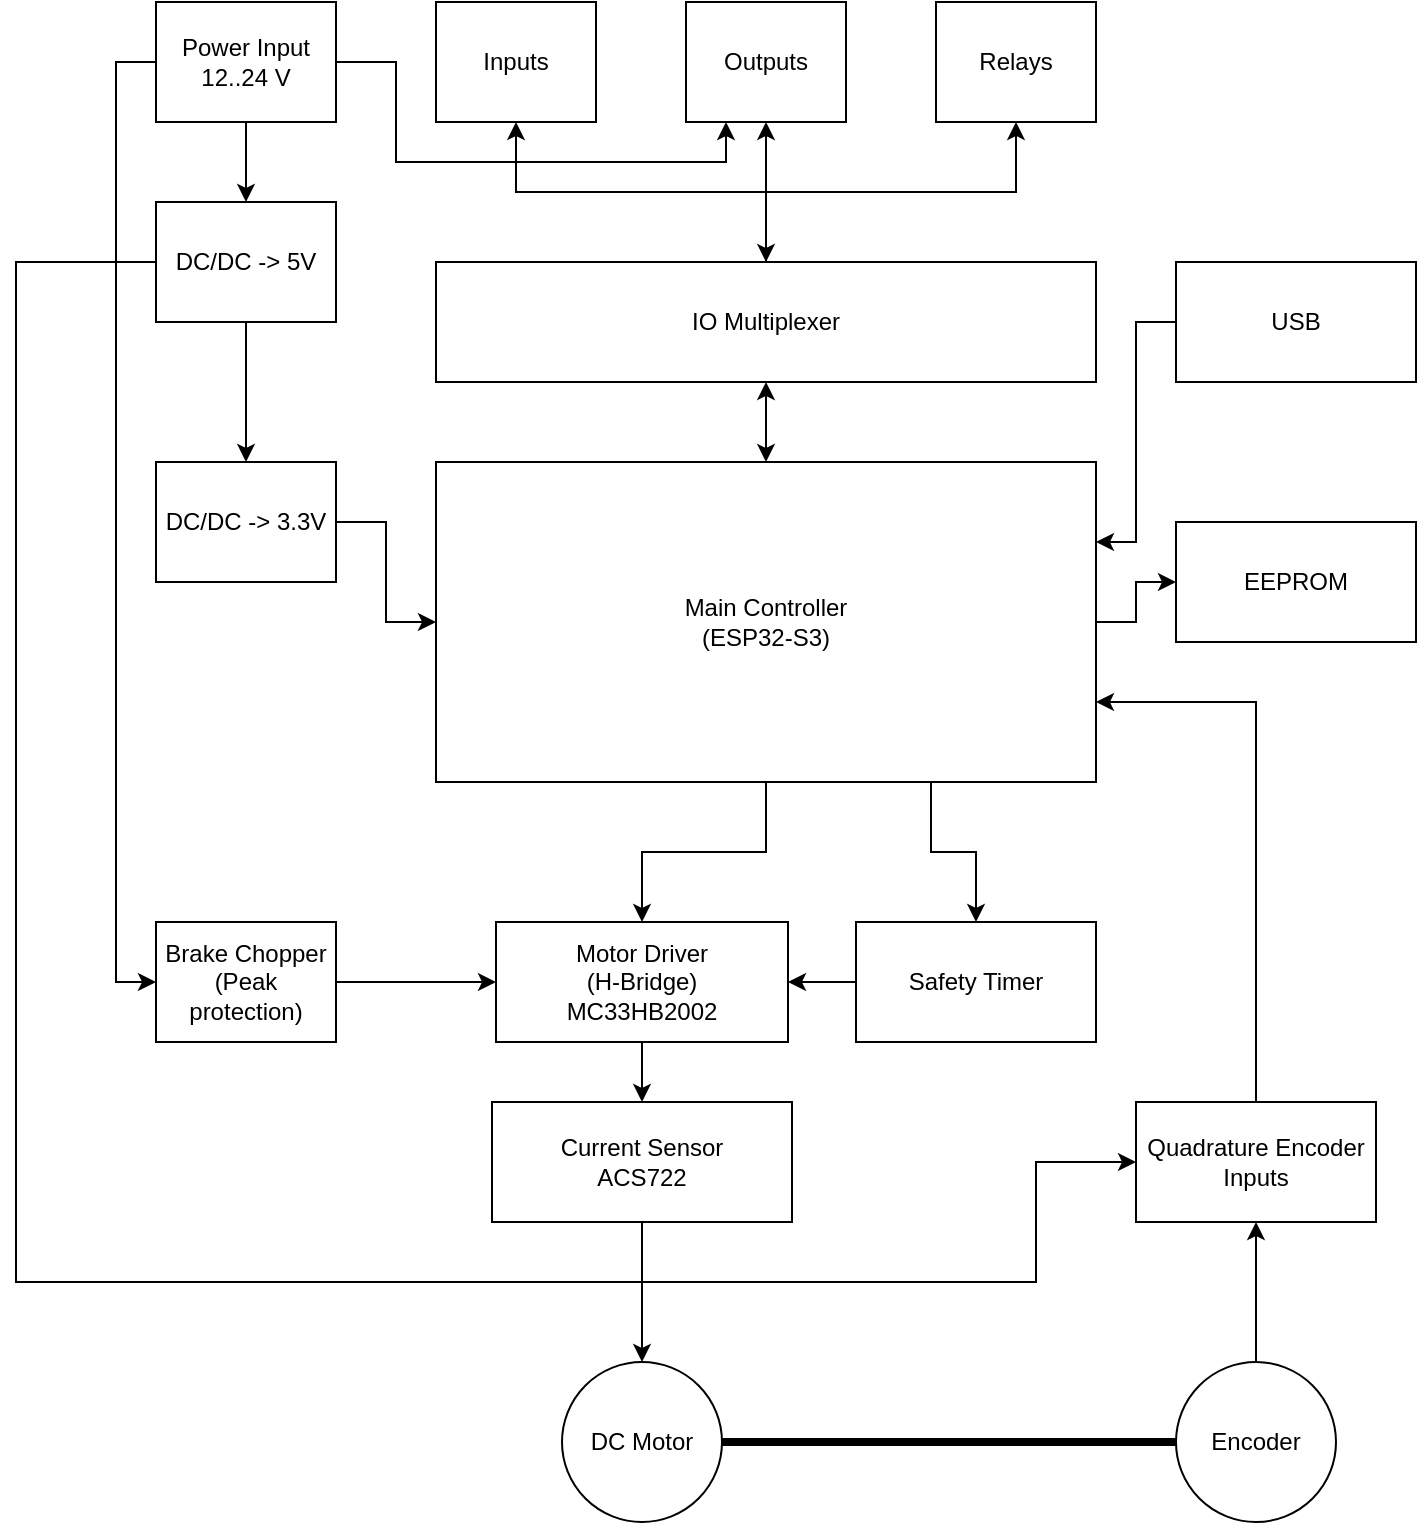 <mxfile version="26.0.16">
  <diagram name="Seite-1" id="IghHIZ3gQxjyk7p579Mx">
    <mxGraphModel dx="1434" dy="906" grid="1" gridSize="10" guides="1" tooltips="1" connect="1" arrows="1" fold="1" page="1" pageScale="1" pageWidth="827" pageHeight="1169" math="0" shadow="0">
      <root>
        <mxCell id="0" />
        <mxCell id="1" parent="0" />
        <mxCell id="codebsE8NjIQuSEAx2qu-31" style="edgeStyle=orthogonalEdgeStyle;rounded=0;orthogonalLoop=1;jettySize=auto;html=1;exitX=0.75;exitY=1;exitDx=0;exitDy=0;" edge="1" parent="1" source="codebsE8NjIQuSEAx2qu-1" target="codebsE8NjIQuSEAx2qu-6">
          <mxGeometry relative="1" as="geometry" />
        </mxCell>
        <mxCell id="codebsE8NjIQuSEAx2qu-32" style="edgeStyle=orthogonalEdgeStyle;rounded=0;orthogonalLoop=1;jettySize=auto;html=1;entryX=0.5;entryY=0;entryDx=0;entryDy=0;" edge="1" parent="1" source="codebsE8NjIQuSEAx2qu-1" target="codebsE8NjIQuSEAx2qu-2">
          <mxGeometry relative="1" as="geometry" />
        </mxCell>
        <mxCell id="codebsE8NjIQuSEAx2qu-33" style="edgeStyle=orthogonalEdgeStyle;rounded=0;orthogonalLoop=1;jettySize=auto;html=1;entryX=0;entryY=0.5;entryDx=0;entryDy=0;" edge="1" parent="1" source="codebsE8NjIQuSEAx2qu-1" target="codebsE8NjIQuSEAx2qu-18">
          <mxGeometry relative="1" as="geometry" />
        </mxCell>
        <mxCell id="codebsE8NjIQuSEAx2qu-34" style="edgeStyle=orthogonalEdgeStyle;rounded=0;orthogonalLoop=1;jettySize=auto;html=1;entryX=0.5;entryY=1;entryDx=0;entryDy=0;startArrow=classic;startFill=1;" edge="1" parent="1" source="codebsE8NjIQuSEAx2qu-1" target="codebsE8NjIQuSEAx2qu-17">
          <mxGeometry relative="1" as="geometry" />
        </mxCell>
        <mxCell id="codebsE8NjIQuSEAx2qu-1" value="Main Controller&lt;br&gt;(ESP32-S3)" style="rounded=0;whiteSpace=wrap;html=1;" vertex="1" parent="1">
          <mxGeometry x="320" y="390" width="330" height="160" as="geometry" />
        </mxCell>
        <mxCell id="codebsE8NjIQuSEAx2qu-27" style="edgeStyle=orthogonalEdgeStyle;rounded=0;orthogonalLoop=1;jettySize=auto;html=1;" edge="1" parent="1" source="codebsE8NjIQuSEAx2qu-2" target="codebsE8NjIQuSEAx2qu-4">
          <mxGeometry relative="1" as="geometry" />
        </mxCell>
        <mxCell id="codebsE8NjIQuSEAx2qu-2" value="Motor Driver&lt;br&gt;(H-Bridge)&lt;br&gt;MC33HB2002" style="rounded=0;whiteSpace=wrap;html=1;" vertex="1" parent="1">
          <mxGeometry x="350" y="620" width="146" height="60" as="geometry" />
        </mxCell>
        <mxCell id="codebsE8NjIQuSEAx2qu-28" style="edgeStyle=orthogonalEdgeStyle;rounded=0;orthogonalLoop=1;jettySize=auto;html=1;entryX=0.5;entryY=0;entryDx=0;entryDy=0;" edge="1" parent="1" source="codebsE8NjIQuSEAx2qu-4" target="codebsE8NjIQuSEAx2qu-5">
          <mxGeometry relative="1" as="geometry" />
        </mxCell>
        <mxCell id="codebsE8NjIQuSEAx2qu-4" value="Current Sensor&lt;br&gt;ACS722" style="rounded=0;whiteSpace=wrap;html=1;" vertex="1" parent="1">
          <mxGeometry x="348" y="710" width="150" height="60" as="geometry" />
        </mxCell>
        <mxCell id="codebsE8NjIQuSEAx2qu-12" style="edgeStyle=orthogonalEdgeStyle;rounded=0;orthogonalLoop=1;jettySize=auto;html=1;endArrow=none;startFill=0;strokeWidth=4;" edge="1" parent="1" source="codebsE8NjIQuSEAx2qu-5" target="codebsE8NjIQuSEAx2qu-10">
          <mxGeometry relative="1" as="geometry" />
        </mxCell>
        <mxCell id="codebsE8NjIQuSEAx2qu-5" value="DC Motor" style="ellipse;whiteSpace=wrap;html=1;aspect=fixed;" vertex="1" parent="1">
          <mxGeometry x="383" y="840" width="80" height="80" as="geometry" />
        </mxCell>
        <mxCell id="codebsE8NjIQuSEAx2qu-30" style="edgeStyle=orthogonalEdgeStyle;rounded=0;orthogonalLoop=1;jettySize=auto;html=1;" edge="1" parent="1" source="codebsE8NjIQuSEAx2qu-6" target="codebsE8NjIQuSEAx2qu-2">
          <mxGeometry relative="1" as="geometry" />
        </mxCell>
        <mxCell id="codebsE8NjIQuSEAx2qu-6" value="Safety Timer" style="rounded=0;whiteSpace=wrap;html=1;" vertex="1" parent="1">
          <mxGeometry x="530" y="620" width="120" height="60" as="geometry" />
        </mxCell>
        <mxCell id="codebsE8NjIQuSEAx2qu-7" value="Inputs" style="rounded=0;whiteSpace=wrap;html=1;" vertex="1" parent="1">
          <mxGeometry x="320" y="160" width="80" height="60" as="geometry" />
        </mxCell>
        <mxCell id="codebsE8NjIQuSEAx2qu-8" value="Outputs" style="rounded=0;whiteSpace=wrap;html=1;" vertex="1" parent="1">
          <mxGeometry x="445" y="160" width="80" height="60" as="geometry" />
        </mxCell>
        <mxCell id="codebsE8NjIQuSEAx2qu-41" style="edgeStyle=orthogonalEdgeStyle;rounded=0;orthogonalLoop=1;jettySize=auto;html=1;entryX=1;entryY=0.75;entryDx=0;entryDy=0;" edge="1" parent="1" source="codebsE8NjIQuSEAx2qu-9" target="codebsE8NjIQuSEAx2qu-1">
          <mxGeometry relative="1" as="geometry">
            <Array as="points">
              <mxPoint x="730" y="510" />
            </Array>
          </mxGeometry>
        </mxCell>
        <mxCell id="codebsE8NjIQuSEAx2qu-9" value="Quadrature Encoder Inputs" style="rounded=0;whiteSpace=wrap;html=1;" vertex="1" parent="1">
          <mxGeometry x="670" y="710" width="120" height="60" as="geometry" />
        </mxCell>
        <mxCell id="codebsE8NjIQuSEAx2qu-29" style="edgeStyle=orthogonalEdgeStyle;rounded=0;orthogonalLoop=1;jettySize=auto;html=1;entryX=0.5;entryY=1;entryDx=0;entryDy=0;" edge="1" parent="1" source="codebsE8NjIQuSEAx2qu-10" target="codebsE8NjIQuSEAx2qu-9">
          <mxGeometry relative="1" as="geometry" />
        </mxCell>
        <mxCell id="codebsE8NjIQuSEAx2qu-10" value="Encoder" style="ellipse;whiteSpace=wrap;html=1;aspect=fixed;" vertex="1" parent="1">
          <mxGeometry x="690" y="840" width="80" height="80" as="geometry" />
        </mxCell>
        <mxCell id="codebsE8NjIQuSEAx2qu-13" value="Relays" style="rounded=0;whiteSpace=wrap;html=1;" vertex="1" parent="1">
          <mxGeometry x="570" y="160" width="80" height="60" as="geometry" />
        </mxCell>
        <mxCell id="codebsE8NjIQuSEAx2qu-21" style="edgeStyle=orthogonalEdgeStyle;rounded=0;orthogonalLoop=1;jettySize=auto;html=1;" edge="1" parent="1" source="codebsE8NjIQuSEAx2qu-14" target="codebsE8NjIQuSEAx2qu-15">
          <mxGeometry relative="1" as="geometry" />
        </mxCell>
        <mxCell id="codebsE8NjIQuSEAx2qu-25" style="edgeStyle=orthogonalEdgeStyle;rounded=0;orthogonalLoop=1;jettySize=auto;html=1;entryX=0;entryY=0.5;entryDx=0;entryDy=0;" edge="1" parent="1" source="codebsE8NjIQuSEAx2qu-14" target="codebsE8NjIQuSEAx2qu-23">
          <mxGeometry relative="1" as="geometry">
            <Array as="points">
              <mxPoint x="160" y="190" />
              <mxPoint x="160" y="650" />
            </Array>
          </mxGeometry>
        </mxCell>
        <mxCell id="codebsE8NjIQuSEAx2qu-40" style="edgeStyle=orthogonalEdgeStyle;rounded=0;orthogonalLoop=1;jettySize=auto;html=1;exitX=1;exitY=0.5;exitDx=0;exitDy=0;entryX=0.25;entryY=1;entryDx=0;entryDy=0;" edge="1" parent="1" source="codebsE8NjIQuSEAx2qu-14" target="codebsE8NjIQuSEAx2qu-8">
          <mxGeometry relative="1" as="geometry">
            <Array as="points">
              <mxPoint x="300" y="190" />
              <mxPoint x="300" y="240" />
              <mxPoint x="465" y="240" />
            </Array>
          </mxGeometry>
        </mxCell>
        <mxCell id="codebsE8NjIQuSEAx2qu-14" value="Power Input&lt;br&gt;12..24 V" style="rounded=0;whiteSpace=wrap;html=1;" vertex="1" parent="1">
          <mxGeometry x="180" y="160" width="90" height="60" as="geometry" />
        </mxCell>
        <mxCell id="codebsE8NjIQuSEAx2qu-20" style="edgeStyle=orthogonalEdgeStyle;rounded=0;orthogonalLoop=1;jettySize=auto;html=1;exitX=0.5;exitY=1;exitDx=0;exitDy=0;" edge="1" parent="1" source="codebsE8NjIQuSEAx2qu-15" target="codebsE8NjIQuSEAx2qu-16">
          <mxGeometry relative="1" as="geometry" />
        </mxCell>
        <mxCell id="codebsE8NjIQuSEAx2qu-44" style="edgeStyle=orthogonalEdgeStyle;rounded=0;orthogonalLoop=1;jettySize=auto;html=1;entryX=0;entryY=0.5;entryDx=0;entryDy=0;" edge="1" parent="1" source="codebsE8NjIQuSEAx2qu-15" target="codebsE8NjIQuSEAx2qu-9">
          <mxGeometry relative="1" as="geometry">
            <Array as="points">
              <mxPoint x="110" y="290" />
              <mxPoint x="110" y="800" />
              <mxPoint x="620" y="800" />
              <mxPoint x="620" y="740" />
            </Array>
          </mxGeometry>
        </mxCell>
        <mxCell id="codebsE8NjIQuSEAx2qu-15" value="DC/DC -&amp;gt; 5V" style="rounded=0;whiteSpace=wrap;html=1;" vertex="1" parent="1">
          <mxGeometry x="180" y="260" width="90" height="60" as="geometry" />
        </mxCell>
        <mxCell id="codebsE8NjIQuSEAx2qu-19" style="edgeStyle=orthogonalEdgeStyle;rounded=0;orthogonalLoop=1;jettySize=auto;html=1;" edge="1" parent="1" source="codebsE8NjIQuSEAx2qu-16" target="codebsE8NjIQuSEAx2qu-1">
          <mxGeometry relative="1" as="geometry" />
        </mxCell>
        <mxCell id="codebsE8NjIQuSEAx2qu-16" value="DC/DC -&amp;gt; 3.3V" style="rounded=0;whiteSpace=wrap;html=1;" vertex="1" parent="1">
          <mxGeometry x="180" y="390" width="90" height="60" as="geometry" />
        </mxCell>
        <mxCell id="codebsE8NjIQuSEAx2qu-37" style="edgeStyle=orthogonalEdgeStyle;rounded=0;orthogonalLoop=1;jettySize=auto;html=1;entryX=0.5;entryY=1;entryDx=0;entryDy=0;startArrow=classic;startFill=1;" edge="1" parent="1" source="codebsE8NjIQuSEAx2qu-17" target="codebsE8NjIQuSEAx2qu-7">
          <mxGeometry relative="1" as="geometry" />
        </mxCell>
        <mxCell id="codebsE8NjIQuSEAx2qu-38" style="edgeStyle=orthogonalEdgeStyle;rounded=0;orthogonalLoop=1;jettySize=auto;html=1;entryX=0.5;entryY=1;entryDx=0;entryDy=0;" edge="1" parent="1" source="codebsE8NjIQuSEAx2qu-17" target="codebsE8NjIQuSEAx2qu-8">
          <mxGeometry relative="1" as="geometry" />
        </mxCell>
        <mxCell id="codebsE8NjIQuSEAx2qu-39" style="edgeStyle=orthogonalEdgeStyle;rounded=0;orthogonalLoop=1;jettySize=auto;html=1;entryX=0.5;entryY=1;entryDx=0;entryDy=0;" edge="1" parent="1" source="codebsE8NjIQuSEAx2qu-17" target="codebsE8NjIQuSEAx2qu-13">
          <mxGeometry relative="1" as="geometry" />
        </mxCell>
        <mxCell id="codebsE8NjIQuSEAx2qu-17" value="IO Multiplexer" style="rounded=0;whiteSpace=wrap;html=1;" vertex="1" parent="1">
          <mxGeometry x="320" y="290" width="330" height="60" as="geometry" />
        </mxCell>
        <mxCell id="codebsE8NjIQuSEAx2qu-18" value="EEPROM" style="rounded=0;whiteSpace=wrap;html=1;" vertex="1" parent="1">
          <mxGeometry x="690" y="420" width="120" height="60" as="geometry" />
        </mxCell>
        <mxCell id="codebsE8NjIQuSEAx2qu-26" style="edgeStyle=orthogonalEdgeStyle;rounded=0;orthogonalLoop=1;jettySize=auto;html=1;" edge="1" parent="1" source="codebsE8NjIQuSEAx2qu-23" target="codebsE8NjIQuSEAx2qu-2">
          <mxGeometry relative="1" as="geometry" />
        </mxCell>
        <mxCell id="codebsE8NjIQuSEAx2qu-23" value="Brake Chopper (Peak protection)" style="rounded=0;whiteSpace=wrap;html=1;" vertex="1" parent="1">
          <mxGeometry x="180" y="620" width="90" height="60" as="geometry" />
        </mxCell>
        <mxCell id="codebsE8NjIQuSEAx2qu-43" style="edgeStyle=orthogonalEdgeStyle;rounded=0;orthogonalLoop=1;jettySize=auto;html=1;entryX=1;entryY=0.25;entryDx=0;entryDy=0;" edge="1" parent="1" source="codebsE8NjIQuSEAx2qu-42" target="codebsE8NjIQuSEAx2qu-1">
          <mxGeometry relative="1" as="geometry" />
        </mxCell>
        <mxCell id="codebsE8NjIQuSEAx2qu-42" value="USB" style="rounded=0;whiteSpace=wrap;html=1;" vertex="1" parent="1">
          <mxGeometry x="690" y="290" width="120" height="60" as="geometry" />
        </mxCell>
      </root>
    </mxGraphModel>
  </diagram>
</mxfile>
